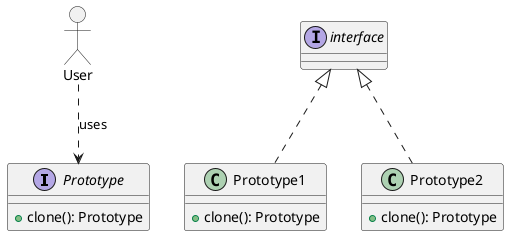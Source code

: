 @startuml
allowmixing

interface Prototype {
    + clone(): Prototype
}

class Prototype1 implements interface {
    + clone(): Prototype
}

class Prototype2 implements interface {
    + clone(): Prototype
}

actor User
User ..> Prototype: uses

@enduml